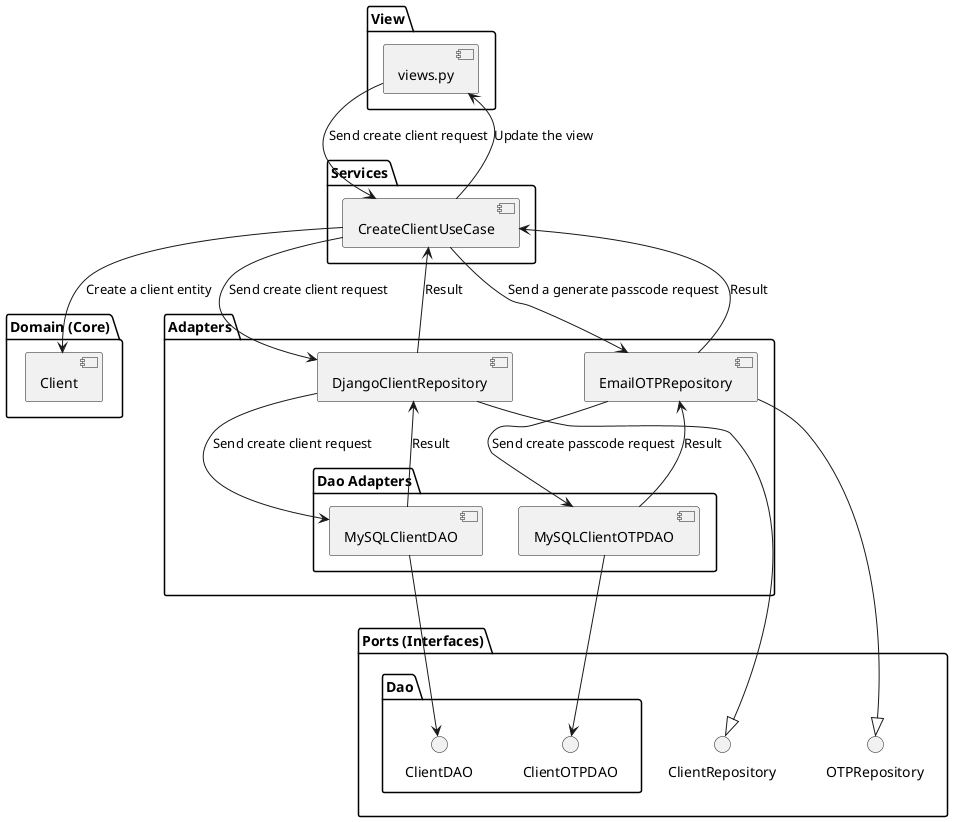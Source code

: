 

@startuml Component diagram

package "Domain (Core)" {
    [Client]
}

package "Ports (Interfaces)" {
    interface ClientRepository
    interface OTPRepository

    package "Dao" {
        interface ClientDAO
        interface ClientOTPDAO
    }
}



package "View" {
    [views.py]
}

package "Adapters" {
    [DjangoClientRepository]
    [EmailOTPRepository]

    package "Dao Adapters" {
        [MySQLClientDAO]
        [MySQLClientOTPDAO]
    }
}

package "Services" {
    [CreateClientUseCase]
}

[views.py] --> [CreateClientUseCase] : Send create client request
[views.py] <-- [CreateClientUseCase] : Update the view

[CreateClientUseCase] --> [DjangoClientRepository] : Send create client request
[CreateClientUseCase] <-- [DjangoClientRepository] : Result

[CreateClientUseCase] --> [EmailOTPRepository] : Send a generate passcode request
[CreateClientUseCase] <-- [EmailOTPRepository] : Result

[DjangoClientRepository] --|> [ClientRepository]
[EmailOTPRepository] --|> [OTPRepository]

[DjangoClientRepository] --> [MySQLClientDAO] : Send create client request
[DjangoClientRepository] <-- [MySQLClientDAO] : Result

[EmailOTPRepository] --> [MySQLClientOTPDAO] : Send create passcode request
[EmailOTPRepository] <-- [MySQLClientOTPDAO] : Result


[MySQLClientDAO] --> [ClientDAO]
[MySQLClientOTPDAO] --> [ClientOTPDAO]

[CreateClientUseCase] --> [Client] : Create a client entity


@enduml

